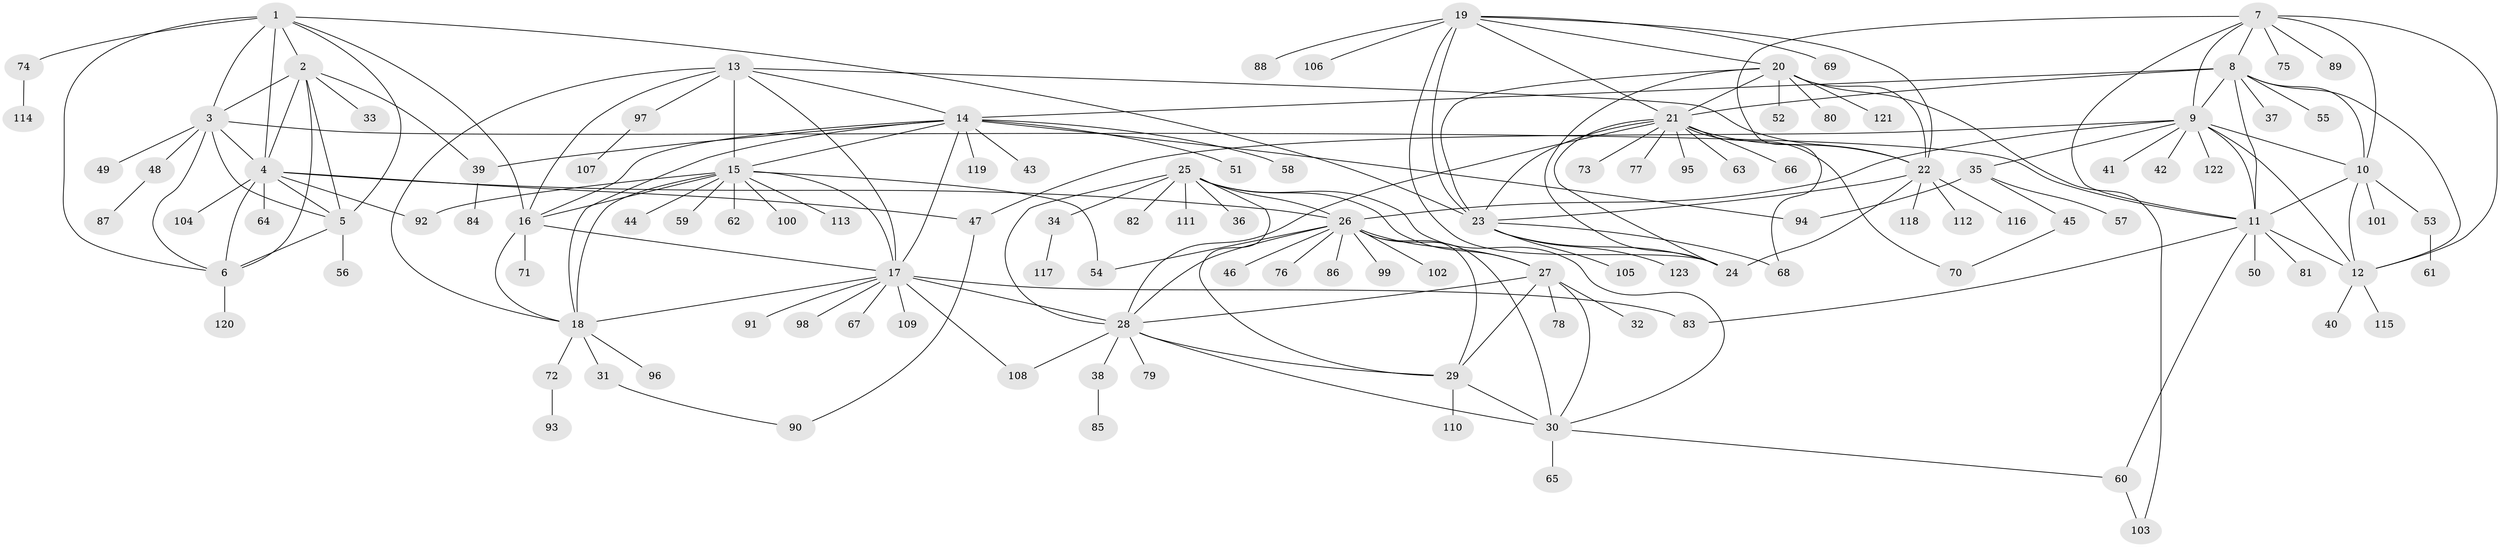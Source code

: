 // coarse degree distribution, {8: 0.05333333333333334, 6: 0.12, 7: 0.013333333333333334, 9: 0.04, 5: 0.06666666666666667, 10: 0.05333333333333334, 12: 0.013333333333333334, 3: 0.02666666666666667, 1: 0.4666666666666667, 4: 0.013333333333333334, 2: 0.13333333333333333}
// Generated by graph-tools (version 1.1) at 2025/52/03/04/25 22:52:13]
// undirected, 123 vertices, 190 edges
graph export_dot {
  node [color=gray90,style=filled];
  1;
  2;
  3;
  4;
  5;
  6;
  7;
  8;
  9;
  10;
  11;
  12;
  13;
  14;
  15;
  16;
  17;
  18;
  19;
  20;
  21;
  22;
  23;
  24;
  25;
  26;
  27;
  28;
  29;
  30;
  31;
  32;
  33;
  34;
  35;
  36;
  37;
  38;
  39;
  40;
  41;
  42;
  43;
  44;
  45;
  46;
  47;
  48;
  49;
  50;
  51;
  52;
  53;
  54;
  55;
  56;
  57;
  58;
  59;
  60;
  61;
  62;
  63;
  64;
  65;
  66;
  67;
  68;
  69;
  70;
  71;
  72;
  73;
  74;
  75;
  76;
  77;
  78;
  79;
  80;
  81;
  82;
  83;
  84;
  85;
  86;
  87;
  88;
  89;
  90;
  91;
  92;
  93;
  94;
  95;
  96;
  97;
  98;
  99;
  100;
  101;
  102;
  103;
  104;
  105;
  106;
  107;
  108;
  109;
  110;
  111;
  112;
  113;
  114;
  115;
  116;
  117;
  118;
  119;
  120;
  121;
  122;
  123;
  1 -- 2;
  1 -- 3;
  1 -- 4;
  1 -- 5;
  1 -- 6;
  1 -- 16;
  1 -- 23;
  1 -- 74;
  2 -- 3;
  2 -- 4;
  2 -- 5;
  2 -- 6;
  2 -- 33;
  2 -- 39;
  3 -- 4;
  3 -- 5;
  3 -- 6;
  3 -- 11;
  3 -- 48;
  3 -- 49;
  4 -- 5;
  4 -- 6;
  4 -- 26;
  4 -- 47;
  4 -- 64;
  4 -- 92;
  4 -- 104;
  5 -- 6;
  5 -- 56;
  6 -- 120;
  7 -- 8;
  7 -- 9;
  7 -- 10;
  7 -- 11;
  7 -- 12;
  7 -- 68;
  7 -- 75;
  7 -- 89;
  8 -- 9;
  8 -- 10;
  8 -- 11;
  8 -- 12;
  8 -- 14;
  8 -- 21;
  8 -- 37;
  8 -- 55;
  9 -- 10;
  9 -- 11;
  9 -- 12;
  9 -- 26;
  9 -- 35;
  9 -- 41;
  9 -- 42;
  9 -- 47;
  9 -- 122;
  10 -- 11;
  10 -- 12;
  10 -- 53;
  10 -- 101;
  11 -- 12;
  11 -- 50;
  11 -- 60;
  11 -- 81;
  11 -- 83;
  12 -- 40;
  12 -- 115;
  13 -- 14;
  13 -- 15;
  13 -- 16;
  13 -- 17;
  13 -- 18;
  13 -- 22;
  13 -- 97;
  14 -- 15;
  14 -- 16;
  14 -- 17;
  14 -- 18;
  14 -- 39;
  14 -- 43;
  14 -- 51;
  14 -- 58;
  14 -- 94;
  14 -- 119;
  15 -- 16;
  15 -- 17;
  15 -- 18;
  15 -- 44;
  15 -- 54;
  15 -- 59;
  15 -- 62;
  15 -- 92;
  15 -- 100;
  15 -- 113;
  16 -- 17;
  16 -- 18;
  16 -- 71;
  17 -- 18;
  17 -- 28;
  17 -- 67;
  17 -- 83;
  17 -- 91;
  17 -- 98;
  17 -- 108;
  17 -- 109;
  18 -- 31;
  18 -- 72;
  18 -- 96;
  19 -- 20;
  19 -- 21;
  19 -- 22;
  19 -- 23;
  19 -- 24;
  19 -- 69;
  19 -- 88;
  19 -- 106;
  20 -- 21;
  20 -- 22;
  20 -- 23;
  20 -- 24;
  20 -- 52;
  20 -- 80;
  20 -- 103;
  20 -- 121;
  21 -- 22;
  21 -- 23;
  21 -- 24;
  21 -- 28;
  21 -- 63;
  21 -- 66;
  21 -- 70;
  21 -- 73;
  21 -- 77;
  21 -- 95;
  22 -- 23;
  22 -- 24;
  22 -- 112;
  22 -- 116;
  22 -- 118;
  23 -- 24;
  23 -- 68;
  23 -- 105;
  23 -- 123;
  25 -- 26;
  25 -- 27;
  25 -- 28;
  25 -- 29;
  25 -- 30;
  25 -- 34;
  25 -- 36;
  25 -- 82;
  25 -- 111;
  26 -- 27;
  26 -- 28;
  26 -- 29;
  26 -- 30;
  26 -- 46;
  26 -- 54;
  26 -- 76;
  26 -- 86;
  26 -- 99;
  26 -- 102;
  27 -- 28;
  27 -- 29;
  27 -- 30;
  27 -- 32;
  27 -- 78;
  28 -- 29;
  28 -- 30;
  28 -- 38;
  28 -- 79;
  28 -- 108;
  29 -- 30;
  29 -- 110;
  30 -- 60;
  30 -- 65;
  31 -- 90;
  34 -- 117;
  35 -- 45;
  35 -- 57;
  35 -- 94;
  38 -- 85;
  39 -- 84;
  45 -- 70;
  47 -- 90;
  48 -- 87;
  53 -- 61;
  60 -- 103;
  72 -- 93;
  74 -- 114;
  97 -- 107;
}
